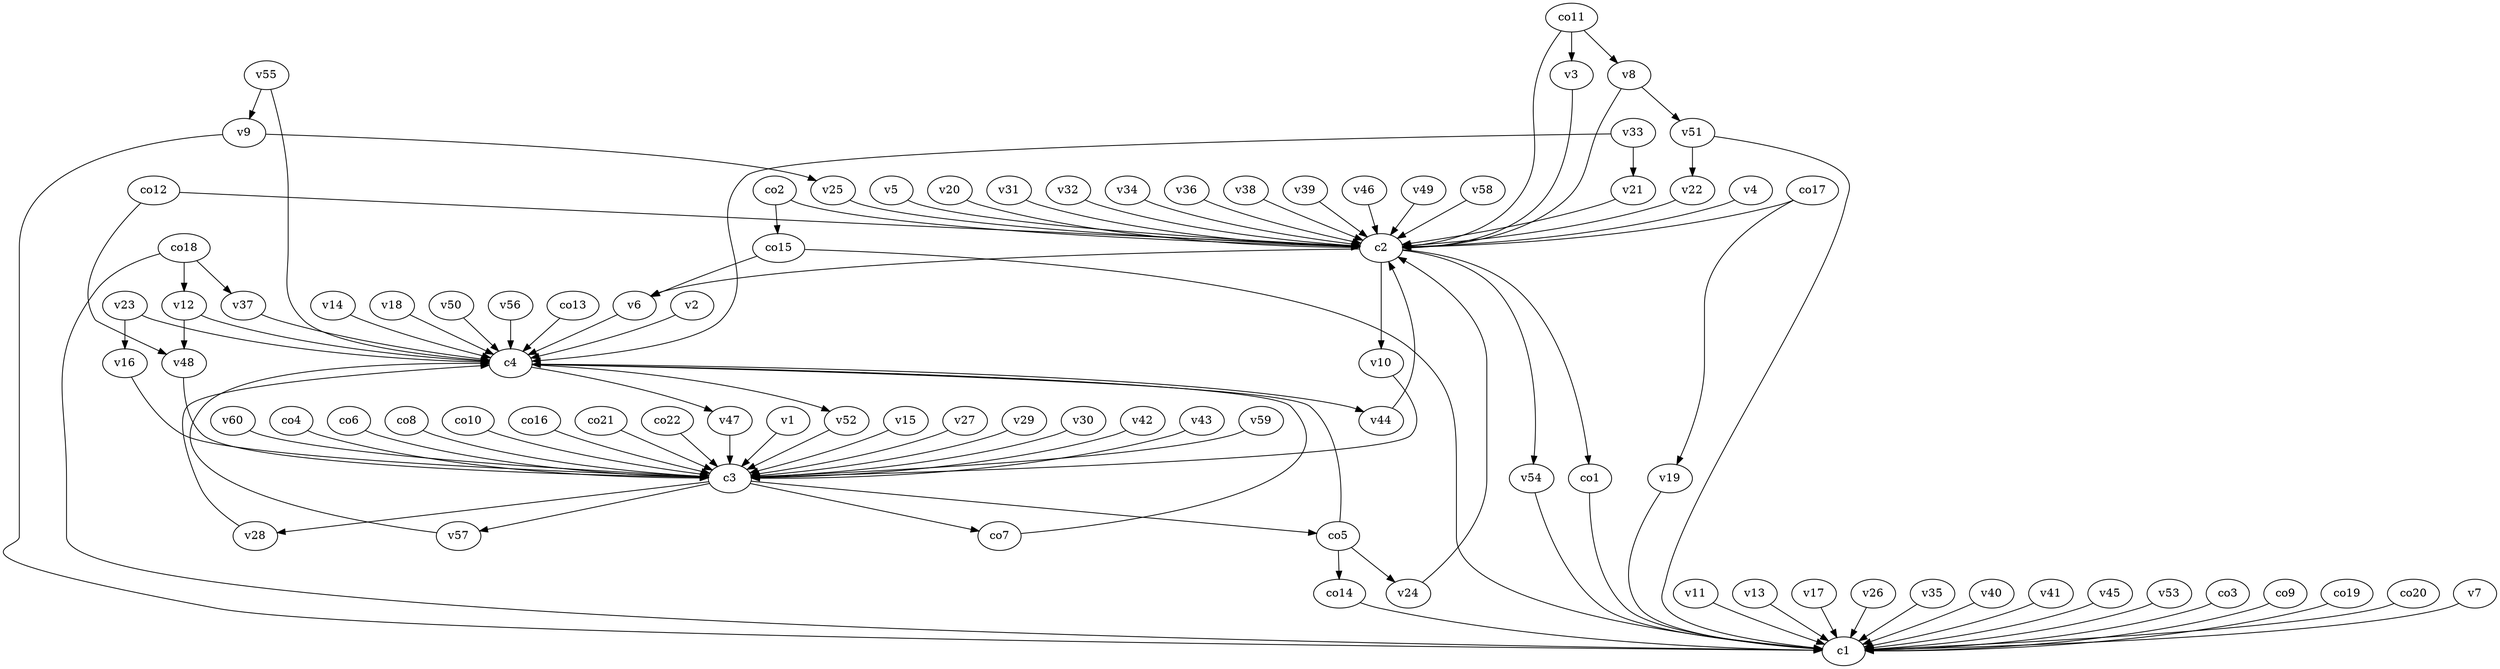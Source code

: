 strict digraph  {
c1;
c2;
c3;
c4;
v1;
v2;
v3;
v4;
v5;
v6;
v7;
v8;
v9;
v10;
v11;
v12;
v13;
v14;
v15;
v16;
v17;
v18;
v19;
v20;
v21;
v22;
v23;
v24;
v25;
v26;
v27;
v28;
v29;
v30;
v31;
v32;
v33;
v34;
v35;
v36;
v37;
v38;
v39;
v40;
v41;
v42;
v43;
v44;
v45;
v46;
v47;
v48;
v49;
v50;
v51;
v52;
v53;
v54;
v55;
v56;
v57;
v58;
v59;
v60;
co1;
co2;
co3;
co4;
co5;
co6;
co7;
co8;
co9;
co10;
co11;
co12;
co13;
co14;
co15;
co16;
co17;
co18;
co19;
co20;
co21;
co22;
c2 -> v10  [weight=1];
c2 -> co1  [weight=1];
c2 -> v6  [weight=1];
c2 -> v54  [weight=1];
c3 -> co5  [weight=1];
c3 -> v28  [weight=1];
c3 -> v57  [weight=1];
c3 -> co7  [weight=1];
c4 -> v52  [weight=1];
c4 -> v44  [weight=1];
c4 -> v47  [weight=1];
v1 -> c3  [weight=1];
v2 -> c4  [weight=1];
v3 -> c2  [weight=1];
v4 -> c2  [weight=1];
v5 -> c2  [weight=1];
v6 -> c4  [weight=1];
v7 -> c1  [weight=1];
v8 -> c2  [weight=1];
v8 -> v51  [weight=1];
v9 -> c1  [weight=1];
v9 -> v25  [weight=1];
v10 -> c3  [weight=1];
v11 -> c1  [weight=1];
v12 -> c4  [weight=1];
v12 -> v48  [weight=1];
v13 -> c1  [weight=1];
v14 -> c4  [weight=1];
v15 -> c3  [weight=1];
v16 -> c3  [weight=1];
v17 -> c1  [weight=1];
v18 -> c4  [weight=1];
v19 -> c1  [weight=1];
v20 -> c2  [weight=1];
v21 -> c2  [weight=1];
v22 -> c2  [weight=1];
v23 -> c4  [weight=1];
v23 -> v16  [weight=1];
v24 -> c2  [weight=1];
v25 -> c2  [weight=1];
v26 -> c1  [weight=1];
v27 -> c3  [weight=1];
v28 -> c4  [weight=1];
v29 -> c3  [weight=1];
v30 -> c3  [weight=1];
v31 -> c2  [weight=1];
v32 -> c2  [weight=1];
v33 -> c4  [weight=1];
v33 -> v21  [weight=1];
v34 -> c2  [weight=1];
v35 -> c1  [weight=1];
v36 -> c2  [weight=1];
v37 -> c4  [weight=1];
v38 -> c2  [weight=1];
v39 -> c2  [weight=1];
v40 -> c1  [weight=1];
v41 -> c1  [weight=1];
v42 -> c3  [weight=1];
v43 -> c3  [weight=1];
v44 -> c2  [weight=1];
v45 -> c1  [weight=1];
v46 -> c2  [weight=1];
v47 -> c3  [weight=1];
v48 -> c3  [weight=1];
v49 -> c2  [weight=1];
v50 -> c4  [weight=1];
v51 -> c1  [weight=1];
v51 -> v22  [weight=1];
v52 -> c3  [weight=1];
v53 -> c1  [weight=1];
v54 -> c1  [weight=1];
v55 -> c4  [weight=1];
v55 -> v9  [weight=1];
v56 -> c4  [weight=1];
v57 -> c4  [weight=1];
v58 -> c2  [weight=1];
v59 -> c3  [weight=1];
v60 -> c3  [weight=1];
co1 -> c1  [weight=1];
co2 -> c2  [weight=1];
co2 -> co15  [weight=1];
co3 -> c1  [weight=1];
co4 -> c3  [weight=1];
co5 -> c4  [weight=1];
co5 -> v24  [weight=1];
co5 -> co14  [weight=1];
co6 -> c3  [weight=1];
co7 -> c4  [weight=1];
co8 -> c3  [weight=1];
co9 -> c1  [weight=1];
co10 -> c3  [weight=1];
co11 -> c2  [weight=1];
co11 -> v8  [weight=1];
co11 -> v3  [weight=1];
co12 -> c2  [weight=1];
co12 -> v48  [weight=1];
co13 -> c4  [weight=1];
co14 -> c1  [weight=1];
co15 -> c1  [weight=1];
co15 -> v6  [weight=1];
co16 -> c3  [weight=1];
co17 -> c2  [weight=1];
co17 -> v19  [weight=1];
co18 -> c1  [weight=1];
co18 -> v37  [weight=1];
co18 -> v12  [weight=1];
co19 -> c1  [weight=1];
co20 -> c1  [weight=1];
co21 -> c3  [weight=1];
co22 -> c3  [weight=1];
}
